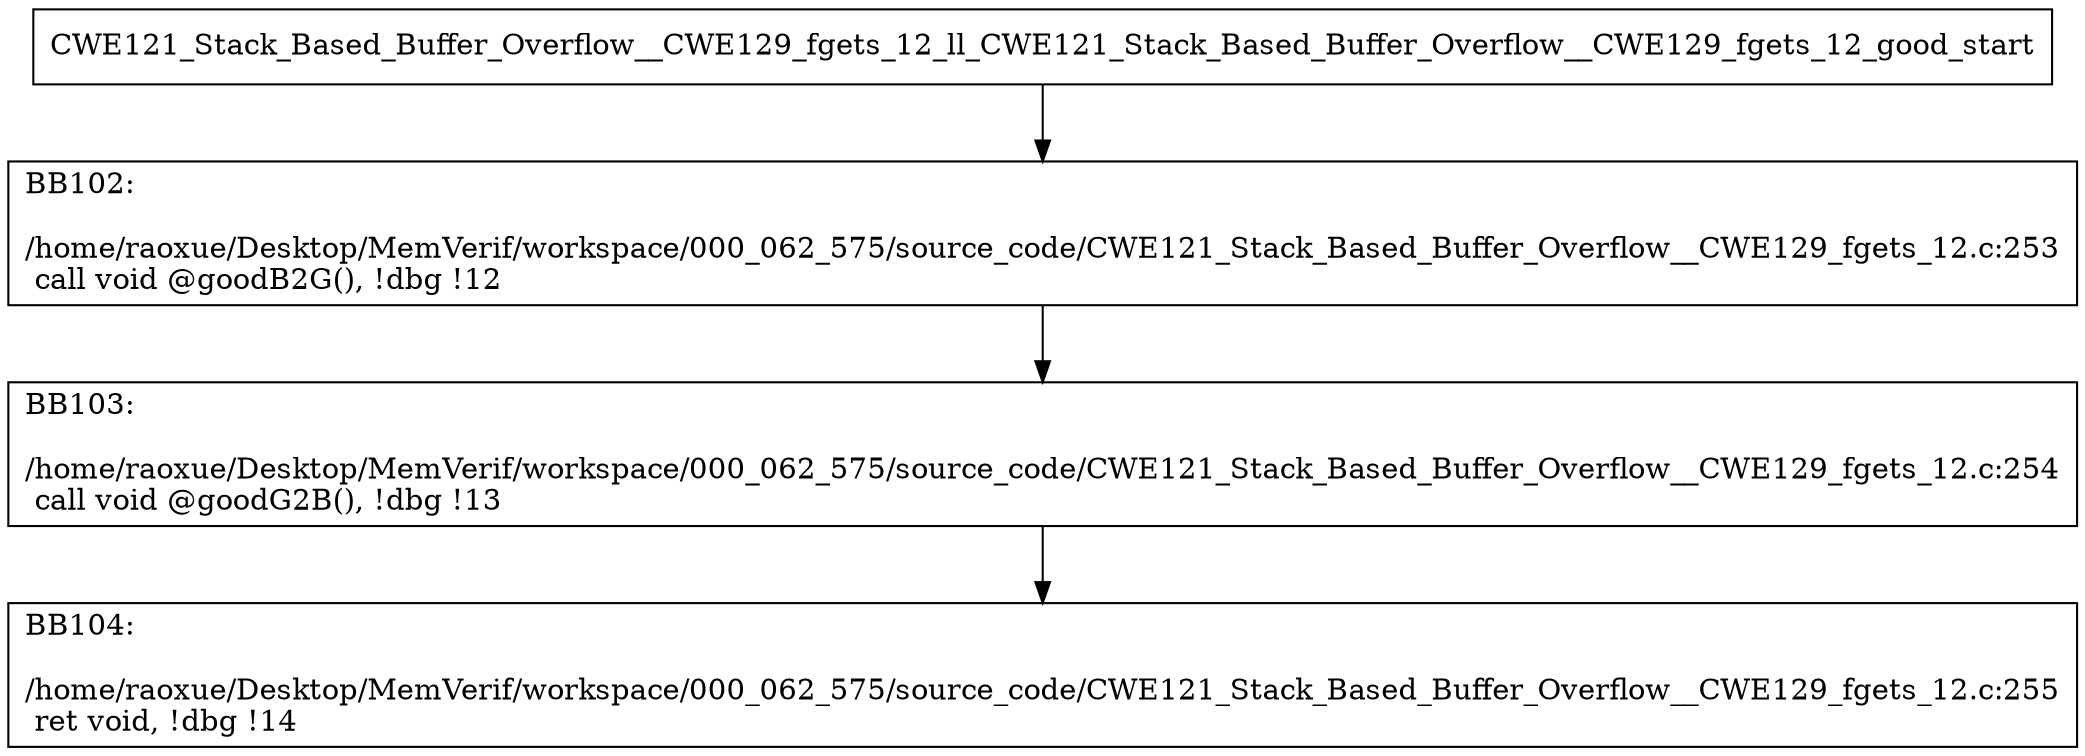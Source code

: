 digraph "CFG for'CWE121_Stack_Based_Buffer_Overflow__CWE129_fgets_12_ll_CWE121_Stack_Based_Buffer_Overflow__CWE129_fgets_12_good' function" {
	BBCWE121_Stack_Based_Buffer_Overflow__CWE129_fgets_12_ll_CWE121_Stack_Based_Buffer_Overflow__CWE129_fgets_12_good_start[shape=record,label="{CWE121_Stack_Based_Buffer_Overflow__CWE129_fgets_12_ll_CWE121_Stack_Based_Buffer_Overflow__CWE129_fgets_12_good_start}"];
	BBCWE121_Stack_Based_Buffer_Overflow__CWE129_fgets_12_ll_CWE121_Stack_Based_Buffer_Overflow__CWE129_fgets_12_good_start-> CWE121_Stack_Based_Buffer_Overflow__CWE129_fgets_12_ll_CWE121_Stack_Based_Buffer_Overflow__CWE129_fgets_12_goodBB102;
	CWE121_Stack_Based_Buffer_Overflow__CWE129_fgets_12_ll_CWE121_Stack_Based_Buffer_Overflow__CWE129_fgets_12_goodBB102 [shape=record, label="{BB102:\l\l/home/raoxue/Desktop/MemVerif/workspace/000_062_575/source_code/CWE121_Stack_Based_Buffer_Overflow__CWE129_fgets_12.c:253\l
  call void @goodB2G(), !dbg !12\l
}"];
	CWE121_Stack_Based_Buffer_Overflow__CWE129_fgets_12_ll_CWE121_Stack_Based_Buffer_Overflow__CWE129_fgets_12_goodBB102-> CWE121_Stack_Based_Buffer_Overflow__CWE129_fgets_12_ll_CWE121_Stack_Based_Buffer_Overflow__CWE129_fgets_12_goodBB103;
	CWE121_Stack_Based_Buffer_Overflow__CWE129_fgets_12_ll_CWE121_Stack_Based_Buffer_Overflow__CWE129_fgets_12_goodBB103 [shape=record, label="{BB103:\l\l/home/raoxue/Desktop/MemVerif/workspace/000_062_575/source_code/CWE121_Stack_Based_Buffer_Overflow__CWE129_fgets_12.c:254\l
  call void @goodG2B(), !dbg !13\l
}"];
	CWE121_Stack_Based_Buffer_Overflow__CWE129_fgets_12_ll_CWE121_Stack_Based_Buffer_Overflow__CWE129_fgets_12_goodBB103-> CWE121_Stack_Based_Buffer_Overflow__CWE129_fgets_12_ll_CWE121_Stack_Based_Buffer_Overflow__CWE129_fgets_12_goodBB104;
	CWE121_Stack_Based_Buffer_Overflow__CWE129_fgets_12_ll_CWE121_Stack_Based_Buffer_Overflow__CWE129_fgets_12_goodBB104 [shape=record, label="{BB104:\l\l/home/raoxue/Desktop/MemVerif/workspace/000_062_575/source_code/CWE121_Stack_Based_Buffer_Overflow__CWE129_fgets_12.c:255\l
  ret void, !dbg !14\l
}"];
}
